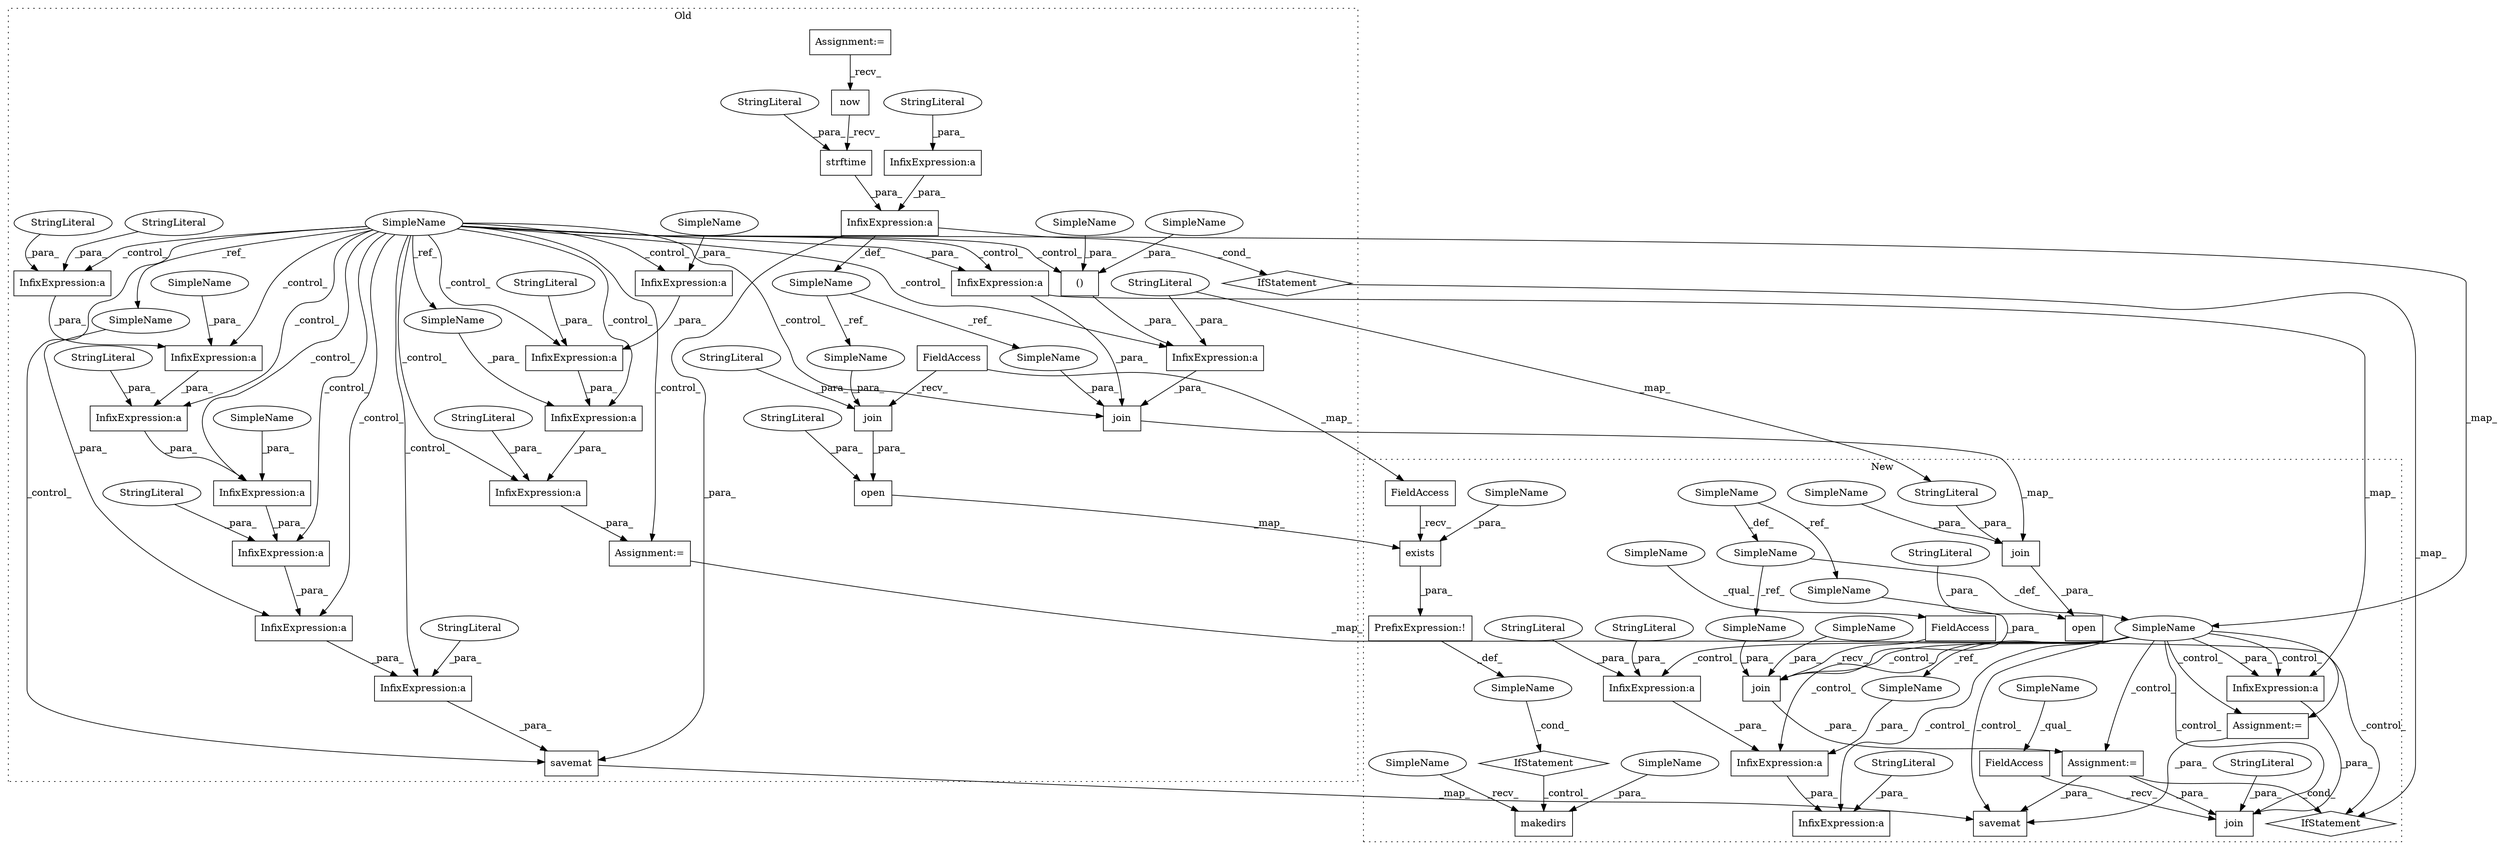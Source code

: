 digraph G {
subgraph cluster0 {
1 [label="now" a="32" s="3340" l="5" shape="box"];
3 [label="InfixExpression:a" a="27" s="3328" l="3" shape="box"];
4 [label="InfixExpression:a" a="27" s="3321" l="3" shape="box"];
7 [label="open" a="32" s="3561,3606" l="5,1" shape="box"];
9 [label="join" a="32" s="4861,4951" l="5,1" shape="box"];
10 [label="InfixExpression:a" a="27" s="4892" l="10" shape="box"];
11 [label="()" a="106" s="4902" l="23" shape="box"];
12 [label="StringLiteral" a="45" s="3603" l="3" shape="ellipse"];
13 [label="StringLiteral" a="45" s="3324" l="3" shape="ellipse"];
14 [label="StringLiteral" a="45" s="4875" l="17" shape="ellipse"];
17 [label="strftime" a="32" s="3346,3370" l="9,1" shape="box"];
18 [label="StringLiteral" a="45" s="3355" l="15" shape="ellipse"];
22 [label="SimpleName" a="42" s="3257" l="8" shape="ellipse"];
23 [label="join" a="32" s="3574,3601" l="5,1" shape="box"];
25 [label="StringLiteral" a="45" s="3588" l="13" shape="ellipse"];
27 [label="InfixExpression:a" a="27" s="4937" l="3" shape="box"];
30 [label="IfStatement" a="25" s="3378,3407" l="4,2" shape="diamond"];
33 [label="Assignment:=" a="7" s="697" l="8" shape="box"];
37 [label="InfixExpression:a" a="27" s="5116" l="3" shape="box"];
38 [label="InfixExpression:a" a="27" s="5098" l="3" shape="box"];
39 [label="InfixExpression:a" a="27" s="5091" l="3" shape="box"];
40 [label="InfixExpression:a" a="27" s="5109" l="3" shape="box"];
41 [label="InfixExpression:a" a="27" s="5304" l="3" shape="box"];
42 [label="InfixExpression:a" a="27" s="5311" l="3" shape="box"];
43 [label="InfixExpression:a" a="27" s="5318" l="3" shape="box"];
44 [label="InfixExpression:a" a="27" s="5123" l="3" shape="box"];
45 [label="InfixExpression:a" a="27" s="5333" l="3" shape="box"];
46 [label="InfixExpression:a" a="27" s="5145" l="3" shape="box"];
47 [label="InfixExpression:a" a="27" s="5130" l="3" shape="box"];
48 [label="StringLiteral" a="45" s="5080" l="11" shape="ellipse"];
49 [label="StringLiteral" a="45" s="5094" l="3" shape="ellipse"];
50 [label="StringLiteral" a="45" s="5336" l="6" shape="ellipse"];
51 [label="StringLiteral" a="45" s="5314" l="3" shape="ellipse"];
52 [label="StringLiteral" a="45" s="5126" l="3" shape="ellipse"];
53 [label="StringLiteral" a="45" s="5148" l="6" shape="ellipse"];
55 [label="FieldAccess" a="22" s="3566" l="7" shape="box"];
57 [label="SimpleName" a="42" s="3758" l="11" shape="ellipse"];
62 [label="savemat" a="32" s="5172,5242" l="8,1" shape="box"];
65 [label="StringLiteral" a="45" s="5112" l="3" shape="ellipse"];
69 [label="Assignment:=" a="7" s="5260" l="1" shape="box"];
71 [label="SimpleName" a="42" s="4866" l="8" shape="ellipse"];
72 [label="SimpleName" a="42" s="3579" l="8" shape="ellipse"];
74 [label="SimpleName" a="42" s="5321" l="11" shape="ellipse"];
75 [label="SimpleName" a="42" s="5133" l="11" shape="ellipse"];
76 [label="SimpleName" a="42" s="5101" l="7" shape="ellipse"];
77 [label="SimpleName" a="42" s="4902" l="7" shape="ellipse"];
78 [label="SimpleName" a="42" s="5119" l="3" shape="ellipse"];
79 [label="SimpleName" a="42" s="4922" l="3" shape="ellipse"];
80 [label="SimpleName" a="42" s="5307" l="3" shape="ellipse"];
label = "Old";
style="dotted";
}
subgraph cluster1 {
2 [label="makedirs" a="32" s="3373,3395" l="9,1" shape="box"];
5 [label="PrefixExpression:!" a="38" s="3330" l="1" shape="box"];
6 [label="exists" a="32" s="3339,3359" l="7,1" shape="box"];
8 [label="join" a="32" s="3532,3564" l="5,1" shape="box"];
15 [label="StringLiteral" a="45" s="3551" l="13" shape="ellipse"];
16 [label="FieldAccess" a="22" s="3957" l="7" shape="box"];
19 [label="FieldAccess" a="22" s="4950" l="7" shape="box"];
20 [label="SimpleName" a="42" s="" l="" shape="ellipse"];
21 [label="IfStatement" a="25" s="3326,3360" l="4,2" shape="diamond"];
24 [label="join" a="32" s="4958,5008" l="5,1" shape="box"];
26 [label="StringLiteral" a="45" s="4972" l="11" shape="ellipse"];
28 [label="InfixExpression:a" a="27" s="4994" l="3" shape="box"];
29 [label="join" a="32" s="3965,3995" l="5,1" shape="box"];
31 [label="IfStatement" a="25" s="4004,4033" l="4,2" shape="diamond"];
32 [label="Assignment:=" a="7" s="3956" l="1" shape="box"];
34 [label="open" a="32" s="3519,3569" l="5,1" shape="box"];
35 [label="StringLiteral" a="45" s="3566" l="3" shape="ellipse"];
36 [label="SimpleName" a="42" s="3706" l="3" shape="ellipse"];
54 [label="FieldAccess" a="22" s="3331" l="7" shape="box"];
56 [label="SimpleName" a="42" s="3721" l="11" shape="ellipse"];
58 [label="InfixExpression:a" a="27" s="5314" l="3" shape="box"];
59 [label="InfixExpression:a" a="27" s="5329" l="3" shape="box"];
60 [label="InfixExpression:a" a="27" s="5307" l="3" shape="box"];
61 [label="SimpleName" a="42" s="3687" l="7" shape="ellipse"];
63 [label="savemat" a="32" s="5193,5263" l="8,1" shape="box"];
64 [label="StringLiteral" a="45" s="5285" l="22" shape="ellipse"];
66 [label="StringLiteral" a="45" s="5310" l="3" shape="ellipse"];
67 [label="StringLiteral" a="45" s="5332" l="6" shape="ellipse"];
68 [label="Assignment:=" a="7" s="5129" l="1" shape="box"];
70 [label="SimpleName" a="42" s="5317" l="11" shape="ellipse"];
73 [label="SimpleName" a="42" s="3984" l="7" shape="ellipse"];
81 [label="SimpleName" a="42" s="3370" l="2" shape="ellipse"];
82 [label="SimpleName" a="42" s="4950" l="2" shape="ellipse"];
83 [label="SimpleName" a="42" s="3957" l="2" shape="ellipse"];
84 [label="SimpleName" a="42" s="3537" l="13" shape="ellipse"];
85 [label="SimpleName" a="42" s="3346" l="13" shape="ellipse"];
86 [label="SimpleName" a="42" s="3382" l="13" shape="ellipse"];
87 [label="SimpleName" a="42" s="3970" l="13" shape="ellipse"];
88 [label="SimpleName" a="42" s="3992" l="3" shape="ellipse"];
label = "New";
style="dotted";
}
1 -> 17 [label="_recv_"];
3 -> 62 [label="_para_"];
3 -> 22 [label="_def_"];
3 -> 30 [label="_cond_"];
4 -> 3 [label="_para_"];
5 -> 20 [label="_def_"];
6 -> 5 [label="_para_"];
7 -> 6 [label="_map_"];
8 -> 34 [label="_para_"];
9 -> 8 [label="_map_"];
10 -> 9 [label="_para_"];
11 -> 10 [label="_para_"];
12 -> 7 [label="_para_"];
13 -> 4 [label="_para_"];
14 -> 15 [label="_map_"];
14 -> 10 [label="_para_"];
15 -> 8 [label="_para_"];
16 -> 29 [label="_recv_"];
17 -> 3 [label="_para_"];
18 -> 17 [label="_para_"];
19 -> 24 [label="_recv_"];
20 -> 21 [label="_cond_"];
21 -> 2 [label="_control_"];
22 -> 71 [label="_ref_"];
22 -> 72 [label="_ref_"];
23 -> 7 [label="_para_"];
25 -> 23 [label="_para_"];
26 -> 24 [label="_para_"];
27 -> 9 [label="_para_"];
27 -> 28 [label="_map_"];
28 -> 24 [label="_para_"];
29 -> 32 [label="_para_"];
30 -> 31 [label="_map_"];
32 -> 31 [label="_cond_"];
32 -> 24 [label="_para_"];
32 -> 63 [label="_para_"];
33 -> 1 [label="_recv_"];
35 -> 34 [label="_para_"];
36 -> 88 [label="_ref_"];
36 -> 56 [label="_def_"];
37 -> 44 [label="_para_"];
38 -> 40 [label="_para_"];
39 -> 38 [label="_para_"];
40 -> 37 [label="_para_"];
41 -> 42 [label="_para_"];
42 -> 43 [label="_para_"];
43 -> 45 [label="_para_"];
44 -> 47 [label="_para_"];
45 -> 69 [label="_para_"];
46 -> 62 [label="_para_"];
47 -> 46 [label="_para_"];
48 -> 39 [label="_para_"];
49 -> 39 [label="_para_"];
50 -> 45 [label="_para_"];
51 -> 42 [label="_para_"];
52 -> 44 [label="_para_"];
53 -> 46 [label="_para_"];
54 -> 6 [label="_recv_"];
55 -> 23 [label="_recv_"];
55 -> 54 [label="_map_"];
56 -> 28 [label="_para_"];
56 -> 59 [label="_control_"];
56 -> 63 [label="_control_"];
56 -> 60 [label="_control_"];
56 -> 68 [label="_control_"];
56 -> 31 [label="_control_"];
56 -> 58 [label="_control_"];
56 -> 29 [label="_control_"];
56 -> 70 [label="_ref_"];
56 -> 24 [label="_control_"];
56 -> 32 [label="_control_"];
56 -> 28 [label="_control_"];
57 -> 38 [label="_control_"];
57 -> 40 [label="_control_"];
57 -> 45 [label="_control_"];
57 -> 75 [label="_ref_"];
57 -> 69 [label="_control_"];
57 -> 37 [label="_control_"];
57 -> 42 [label="_control_"];
57 -> 44 [label="_control_"];
57 -> 39 [label="_control_"];
57 -> 47 [label="_control_"];
57 -> 9 [label="_control_"];
57 -> 41 [label="_control_"];
57 -> 11 [label="_control_"];
57 -> 27 [label="_control_"];
57 -> 74 [label="_ref_"];
57 -> 43 [label="_control_"];
57 -> 46 [label="_control_"];
57 -> 56 [label="_map_"];
57 -> 27 [label="_para_"];
57 -> 62 [label="_control_"];
57 -> 10 [label="_control_"];
58 -> 59 [label="_para_"];
60 -> 58 [label="_para_"];
61 -> 73 [label="_ref_"];
61 -> 36 [label="_def_"];
62 -> 63 [label="_map_"];
64 -> 60 [label="_para_"];
65 -> 40 [label="_para_"];
66 -> 60 [label="_para_"];
67 -> 59 [label="_para_"];
68 -> 63 [label="_para_"];
69 -> 68 [label="_map_"];
70 -> 58 [label="_para_"];
71 -> 9 [label="_para_"];
72 -> 23 [label="_para_"];
73 -> 29 [label="_para_"];
74 -> 43 [label="_para_"];
75 -> 47 [label="_para_"];
76 -> 38 [label="_para_"];
77 -> 11 [label="_para_"];
78 -> 37 [label="_para_"];
79 -> 11 [label="_para_"];
80 -> 41 [label="_para_"];
81 -> 2 [label="_recv_"];
82 -> 19 [label="_qual_"];
83 -> 16 [label="_qual_"];
84 -> 8 [label="_para_"];
85 -> 6 [label="_para_"];
86 -> 2 [label="_para_"];
87 -> 29 [label="_para_"];
88 -> 29 [label="_para_"];
}